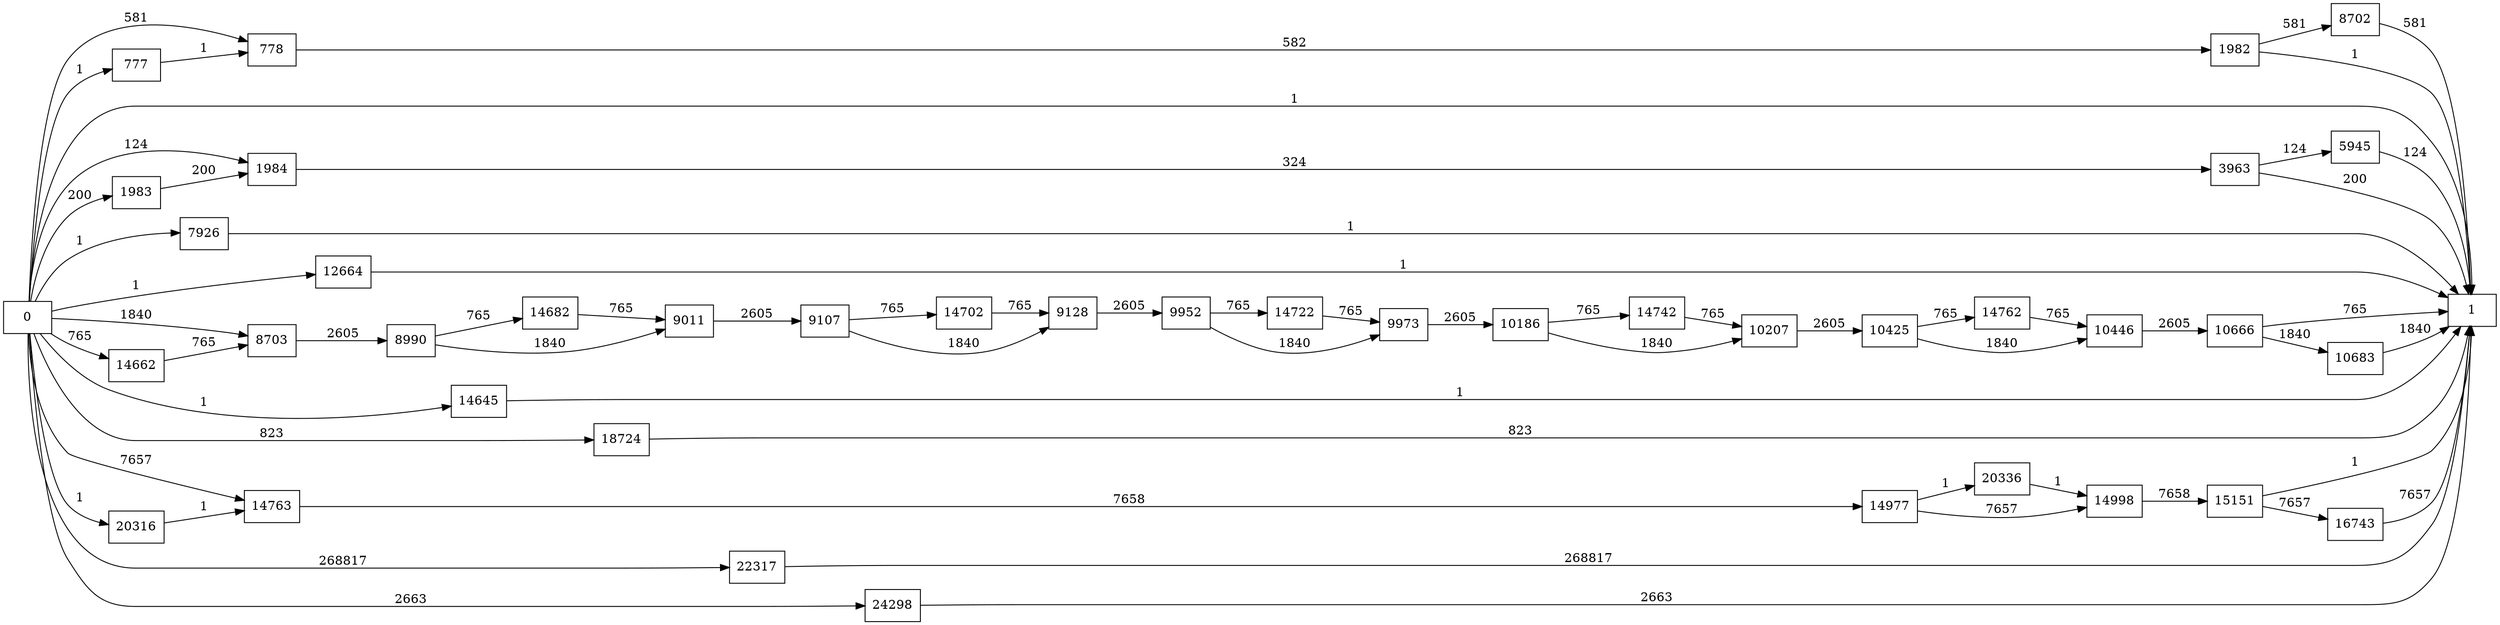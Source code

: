digraph {
	graph [rankdir=LR]
	node [shape=rectangle]
	777 -> 778 [label=1]
	778 -> 1982 [label=582]
	1982 -> 1 [label=1]
	1982 -> 8702 [label=581]
	1983 -> 1984 [label=200]
	1984 -> 3963 [label=324]
	3963 -> 5945 [label=124]
	3963 -> 1 [label=200]
	5945 -> 1 [label=124]
	7926 -> 1 [label=1]
	8702 -> 1 [label=581]
	8703 -> 8990 [label=2605]
	8990 -> 9011 [label=1840]
	8990 -> 14682 [label=765]
	9011 -> 9107 [label=2605]
	9107 -> 9128 [label=1840]
	9107 -> 14702 [label=765]
	9128 -> 9952 [label=2605]
	9952 -> 9973 [label=1840]
	9952 -> 14722 [label=765]
	9973 -> 10186 [label=2605]
	10186 -> 10207 [label=1840]
	10186 -> 14742 [label=765]
	10207 -> 10425 [label=2605]
	10425 -> 10446 [label=1840]
	10425 -> 14762 [label=765]
	10446 -> 10666 [label=2605]
	10666 -> 1 [label=765]
	10666 -> 10683 [label=1840]
	10683 -> 1 [label=1840]
	12664 -> 1 [label=1]
	14645 -> 1 [label=1]
	14662 -> 8703 [label=765]
	14682 -> 9011 [label=765]
	14702 -> 9128 [label=765]
	14722 -> 9973 [label=765]
	14742 -> 10207 [label=765]
	14762 -> 10446 [label=765]
	14763 -> 14977 [label=7658]
	14977 -> 14998 [label=7657]
	14977 -> 20336 [label=1]
	14998 -> 15151 [label=7658]
	15151 -> 1 [label=1]
	15151 -> 16743 [label=7657]
	16743 -> 1 [label=7657]
	18724 -> 1 [label=823]
	20316 -> 14763 [label=1]
	20336 -> 14998 [label=1]
	22317 -> 1 [label=268817]
	24298 -> 1 [label=2663]
	0 -> 1983 [label=200]
	0 -> 1984 [label=124]
	0 -> 778 [label=581]
	0 -> 8703 [label=1840]
	0 -> 14763 [label=7657]
	0 -> 777 [label=1]
	0 -> 1 [label=1]
	0 -> 7926 [label=1]
	0 -> 12664 [label=1]
	0 -> 14645 [label=1]
	0 -> 14662 [label=765]
	0 -> 18724 [label=823]
	0 -> 20316 [label=1]
	0 -> 22317 [label=268817]
	0 -> 24298 [label=2663]
}
